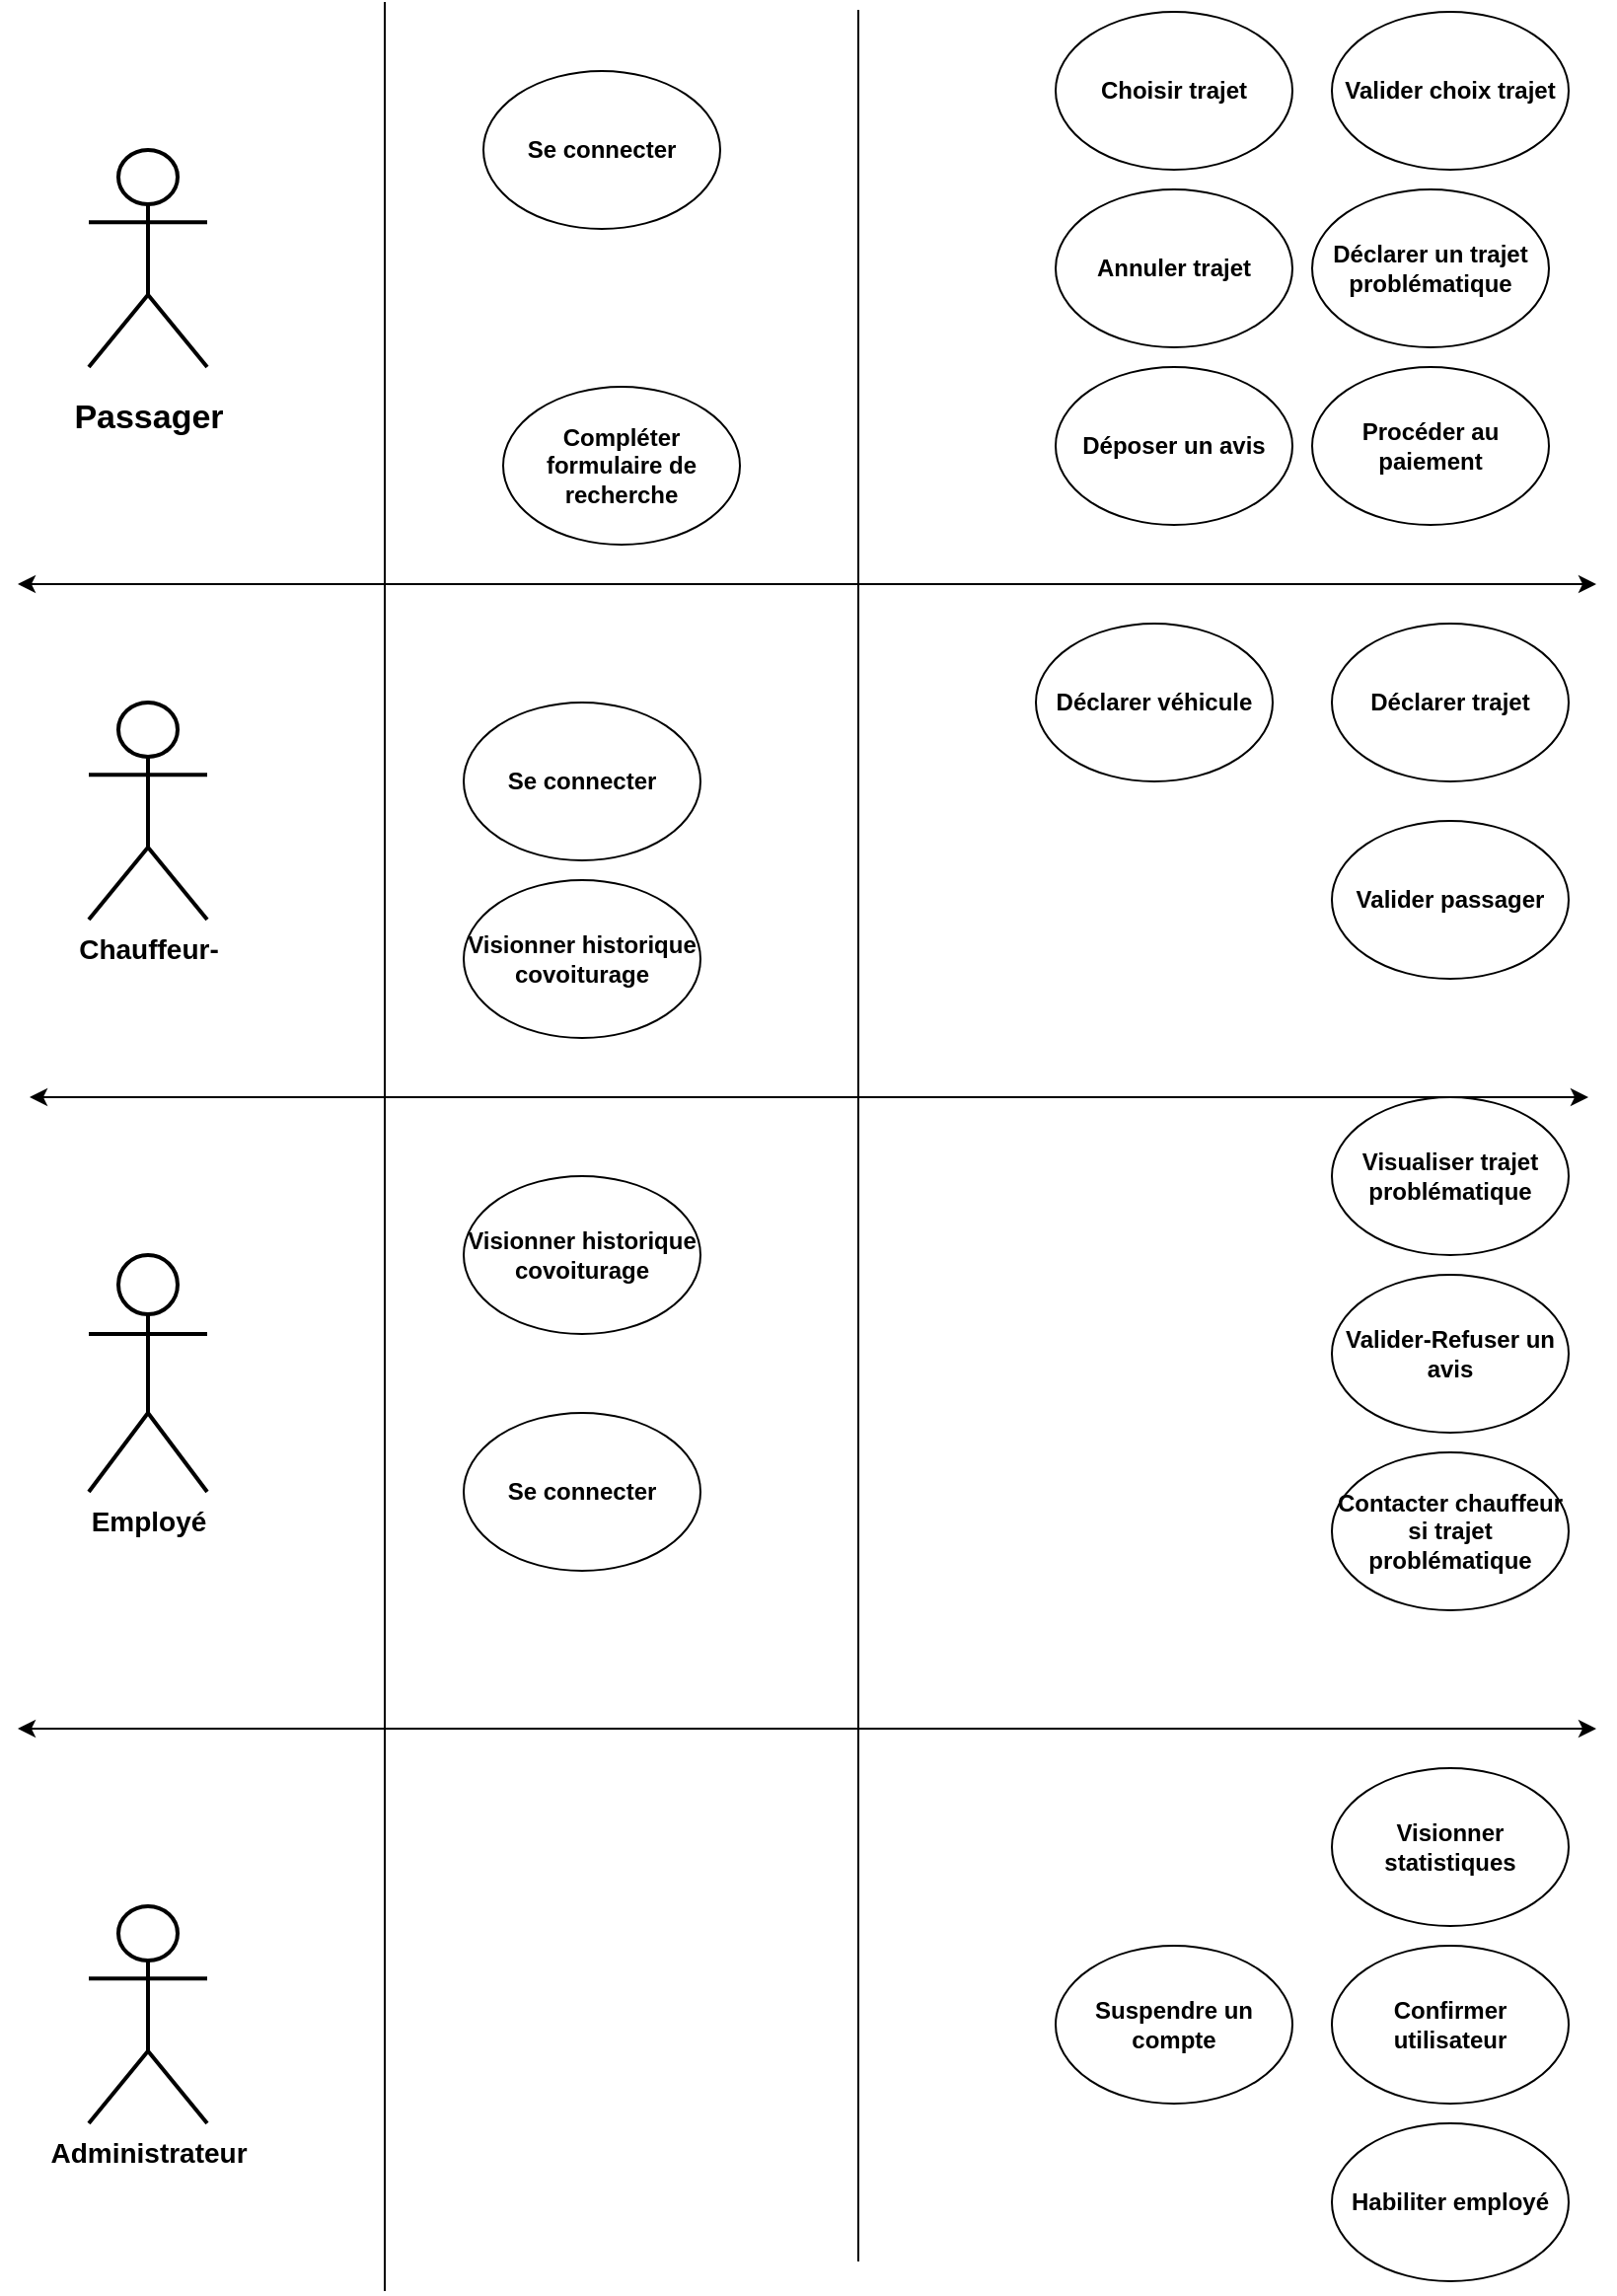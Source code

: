<mxfile version="26.0.11">
  <diagram name="Page-1" id="hZN1AzQiNkyJrMS95Z0k">
    <mxGraphModel dx="623" dy="312" grid="1" gridSize="10" guides="1" tooltips="1" connect="1" arrows="1" fold="1" page="1" pageScale="1" pageWidth="827" pageHeight="1169" math="0" shadow="0">
      <root>
        <mxCell id="0" />
        <mxCell id="1" parent="0" />
        <mxCell id="XX6dWEvCiLwTrW3WzXDV-1" value="&lt;div&gt;&lt;span style=&quot;color: rgb(0, 0, 0);&quot;&gt;Chauffeur-&lt;/span&gt;&lt;/div&gt;&lt;div&gt;&lt;span style=&quot;color: rgba(0, 0, 0, 0);&quot;&gt;Passager chauffeur&lt;/span&gt;&lt;/div&gt;&lt;div&gt;&lt;span&gt;&lt;br&gt;&lt;/span&gt;&lt;/div&gt;" style="shape=umlActor;verticalLabelPosition=bottom;verticalAlign=top;html=1;outlineConnect=0;labelBackgroundColor=default;fontStyle=1;fontSize=14;strokeWidth=2;fontColor=#CC0000;strokeColor=#000000;" parent="1" vertex="1">
          <mxGeometry x="50" y="360" width="60" height="110" as="geometry" />
        </mxCell>
        <mxCell id="XX6dWEvCiLwTrW3WzXDV-2" value="Administrateur" style="shape=umlActor;verticalLabelPosition=bottom;verticalAlign=top;html=1;outlineConnect=0;fontStyle=1;fontSize=14;strokeWidth=2;" parent="1" vertex="1">
          <mxGeometry x="50" y="970" width="60" height="110" as="geometry" />
        </mxCell>
        <mxCell id="XX6dWEvCiLwTrW3WzXDV-3" value="&lt;font style=&quot;font-size: 17px;&quot;&gt;Passager&lt;/font&gt;" style="shape=umlActor;verticalLabelPosition=bottom;verticalAlign=top;html=1;outlineConnect=0;labelBackgroundColor=default;fontStyle=1;fontSize=25;strokeWidth=2;" parent="1" vertex="1">
          <mxGeometry x="50" y="80" width="60" height="110" as="geometry" />
        </mxCell>
        <mxCell id="XX6dWEvCiLwTrW3WzXDV-4" value="Employé" style="shape=umlActor;verticalLabelPosition=bottom;verticalAlign=top;html=1;outlineConnect=0;strokeWidth=2;fontSize=14;fontStyle=1" parent="1" vertex="1">
          <mxGeometry x="50" y="640" width="60" height="120" as="geometry" />
        </mxCell>
        <mxCell id="XX6dWEvCiLwTrW3WzXDV-6" value="&lt;b&gt;Habiliter employé&lt;/b&gt;" style="ellipse;whiteSpace=wrap;html=1;fillColor=none;" parent="1" vertex="1">
          <mxGeometry x="680" y="1080" width="120" height="80" as="geometry" />
        </mxCell>
        <mxCell id="XX6dWEvCiLwTrW3WzXDV-7" value="&lt;b&gt;Déposer un avis&lt;/b&gt;" style="ellipse;whiteSpace=wrap;html=1;fillColor=none;" parent="1" vertex="1">
          <mxGeometry x="540" y="190" width="120" height="80" as="geometry" />
        </mxCell>
        <mxCell id="XX6dWEvCiLwTrW3WzXDV-8" value="&lt;b&gt;Visionner historique covoiturage&lt;/b&gt;" style="ellipse;whiteSpace=wrap;html=1;fillColor=none;" parent="1" vertex="1">
          <mxGeometry x="240" y="450" width="120" height="80" as="geometry" />
        </mxCell>
        <mxCell id="XX6dWEvCiLwTrW3WzXDV-9" value="&lt;b&gt;Déclarer trajet&lt;/b&gt;" style="ellipse;whiteSpace=wrap;html=1;fillColor=none;" parent="1" vertex="1">
          <mxGeometry x="680" y="320" width="120" height="80" as="geometry" />
        </mxCell>
        <mxCell id="XX6dWEvCiLwTrW3WzXDV-10" value="&lt;b&gt;Annuler trajet&lt;/b&gt;" style="ellipse;whiteSpace=wrap;html=1;fillColor=none;" parent="1" vertex="1">
          <mxGeometry x="540" y="100" width="120" height="80" as="geometry" />
        </mxCell>
        <mxCell id="XX6dWEvCiLwTrW3WzXDV-11" value="&lt;b&gt;Choisir trajet&lt;/b&gt;" style="ellipse;whiteSpace=wrap;html=1;fillColor=none;" parent="1" vertex="1">
          <mxGeometry x="540" y="10" width="120" height="80" as="geometry" />
        </mxCell>
        <mxCell id="XX6dWEvCiLwTrW3WzXDV-12" value="&lt;b&gt;Compléter formulaire de recherche&lt;/b&gt;" style="ellipse;whiteSpace=wrap;html=1;fillColor=none;" parent="1" vertex="1">
          <mxGeometry x="260" y="200" width="120" height="80" as="geometry" />
        </mxCell>
        <mxCell id="XX6dWEvCiLwTrW3WzXDV-13" value="&lt;b&gt;Confirmer utilisateur&lt;/b&gt;" style="ellipse;whiteSpace=wrap;html=1;fillColor=none;" parent="1" vertex="1">
          <mxGeometry x="680" y="990" width="120" height="80" as="geometry" />
        </mxCell>
        <mxCell id="XX6dWEvCiLwTrW3WzXDV-14" value="&lt;b&gt;Valider choix trajet&lt;/b&gt;" style="ellipse;whiteSpace=wrap;html=1;fillColor=none;" parent="1" vertex="1">
          <mxGeometry x="680" y="10" width="120" height="80" as="geometry" />
        </mxCell>
        <mxCell id="XX6dWEvCiLwTrW3WzXDV-15" value="&lt;b&gt;Se connecter&lt;br&gt;&lt;/b&gt;" style="ellipse;whiteSpace=wrap;html=1;fillColor=none;" parent="1" vertex="1">
          <mxGeometry x="240" y="360" width="120" height="80" as="geometry" />
        </mxCell>
        <mxCell id="XX6dWEvCiLwTrW3WzXDV-16" value="&lt;b&gt;Valider-Refuser un avis&lt;/b&gt;" style="ellipse;whiteSpace=wrap;html=1;fillColor=none;" parent="1" vertex="1">
          <mxGeometry x="680" y="650" width="120" height="80" as="geometry" />
        </mxCell>
        <mxCell id="XX6dWEvCiLwTrW3WzXDV-17" value="&lt;b&gt;Visualiser trajet problématique&lt;/b&gt;" style="ellipse;whiteSpace=wrap;html=1;fillColor=none;" parent="1" vertex="1">
          <mxGeometry x="680" y="560" width="120" height="80" as="geometry" />
        </mxCell>
        <mxCell id="XX6dWEvCiLwTrW3WzXDV-18" value="&lt;b&gt;Déclarer un trajet problématique&lt;/b&gt;" style="ellipse;whiteSpace=wrap;html=1;fillColor=none;" parent="1" vertex="1">
          <mxGeometry x="670" y="100" width="120" height="80" as="geometry" />
        </mxCell>
        <mxCell id="XX6dWEvCiLwTrW3WzXDV-19" value="&lt;b&gt;Visionner statistiques&lt;/b&gt;" style="ellipse;whiteSpace=wrap;html=1;fillColor=none;" parent="1" vertex="1">
          <mxGeometry x="680" y="900" width="120" height="80" as="geometry" />
        </mxCell>
        <mxCell id="XX6dWEvCiLwTrW3WzXDV-20" value="&lt;b&gt;Contacter chauffeur si trajet problématique&lt;/b&gt;" style="ellipse;whiteSpace=wrap;html=1;fillColor=none;" parent="1" vertex="1">
          <mxGeometry x="680" y="740" width="120" height="80" as="geometry" />
        </mxCell>
        <mxCell id="XX6dWEvCiLwTrW3WzXDV-21" value="&lt;b&gt;Valider passager&lt;/b&gt;" style="ellipse;whiteSpace=wrap;html=1;fillColor=none;" parent="1" vertex="1">
          <mxGeometry x="680" y="420" width="120" height="80" as="geometry" />
        </mxCell>
        <mxCell id="XX6dWEvCiLwTrW3WzXDV-22" value="&lt;b&gt;Suspendre un compte&lt;/b&gt;" style="ellipse;whiteSpace=wrap;html=1;fillColor=none;" parent="1" vertex="1">
          <mxGeometry x="540" y="990" width="120" height="80" as="geometry" />
        </mxCell>
        <mxCell id="XX6dWEvCiLwTrW3WzXDV-24" value="&lt;b&gt;Déclarer véhicule&lt;/b&gt;" style="ellipse;whiteSpace=wrap;html=1;fillColor=none;" parent="1" vertex="1">
          <mxGeometry x="530" y="320" width="120" height="80" as="geometry" />
        </mxCell>
        <mxCell id="XX6dWEvCiLwTrW3WzXDV-25" value="&lt;b&gt;Procéder au paiement&lt;/b&gt;" style="ellipse;whiteSpace=wrap;html=1;fillColor=none;" parent="1" vertex="1">
          <mxGeometry x="670" y="190" width="120" height="80" as="geometry" />
        </mxCell>
        <mxCell id="nex_Uw4ERr5bmBu-YxG8-1" value="" style="endArrow=none;html=1;rounded=0;" parent="1" edge="1">
          <mxGeometry width="50" height="50" relative="1" as="geometry">
            <mxPoint x="440" y="1150" as="sourcePoint" />
            <mxPoint x="440" y="9" as="targetPoint" />
          </mxGeometry>
        </mxCell>
        <mxCell id="nex_Uw4ERr5bmBu-YxG8-2" value="" style="endArrow=none;html=1;rounded=0;" parent="1" edge="1">
          <mxGeometry width="50" height="50" relative="1" as="geometry">
            <mxPoint x="200" y="1165" as="sourcePoint" />
            <mxPoint x="200" y="5" as="targetPoint" />
          </mxGeometry>
        </mxCell>
        <mxCell id="nex_Uw4ERr5bmBu-YxG8-3" value="" style="endArrow=classic;startArrow=classic;html=1;rounded=0;" parent="1" edge="1">
          <mxGeometry width="50" height="50" relative="1" as="geometry">
            <mxPoint x="14" y="300" as="sourcePoint" />
            <mxPoint x="814" y="300" as="targetPoint" />
          </mxGeometry>
        </mxCell>
        <mxCell id="nex_Uw4ERr5bmBu-YxG8-7" value="" style="endArrow=classic;startArrow=classic;html=1;rounded=0;" parent="1" edge="1">
          <mxGeometry width="50" height="50" relative="1" as="geometry">
            <mxPoint x="14" y="880" as="sourcePoint" />
            <mxPoint x="814" y="880" as="targetPoint" />
          </mxGeometry>
        </mxCell>
        <mxCell id="nex_Uw4ERr5bmBu-YxG8-8" value="" style="endArrow=classic;startArrow=classic;html=1;rounded=0;" parent="1" edge="1">
          <mxGeometry width="50" height="50" relative="1" as="geometry">
            <mxPoint x="20" y="560" as="sourcePoint" />
            <mxPoint x="810" y="560" as="targetPoint" />
          </mxGeometry>
        </mxCell>
        <mxCell id="nex_Uw4ERr5bmBu-YxG8-11" value="&lt;b&gt;Visionner historique covoiturage&lt;/b&gt;" style="ellipse;whiteSpace=wrap;html=1;fillColor=none;" parent="1" vertex="1">
          <mxGeometry x="240" y="600" width="120" height="80" as="geometry" />
        </mxCell>
        <mxCell id="nex_Uw4ERr5bmBu-YxG8-14" value="&lt;b&gt;Se connecter&lt;br&gt;&lt;/b&gt;" style="ellipse;whiteSpace=wrap;html=1;fillColor=none;" parent="1" vertex="1">
          <mxGeometry x="250" y="40" width="120" height="80" as="geometry" />
        </mxCell>
        <mxCell id="nex_Uw4ERr5bmBu-YxG8-15" value="&lt;b&gt;Se connecter&lt;br&gt;&lt;/b&gt;" style="ellipse;whiteSpace=wrap;html=1;fillColor=none;" parent="1" vertex="1">
          <mxGeometry x="240" y="720" width="120" height="80" as="geometry" />
        </mxCell>
      </root>
    </mxGraphModel>
  </diagram>
</mxfile>
